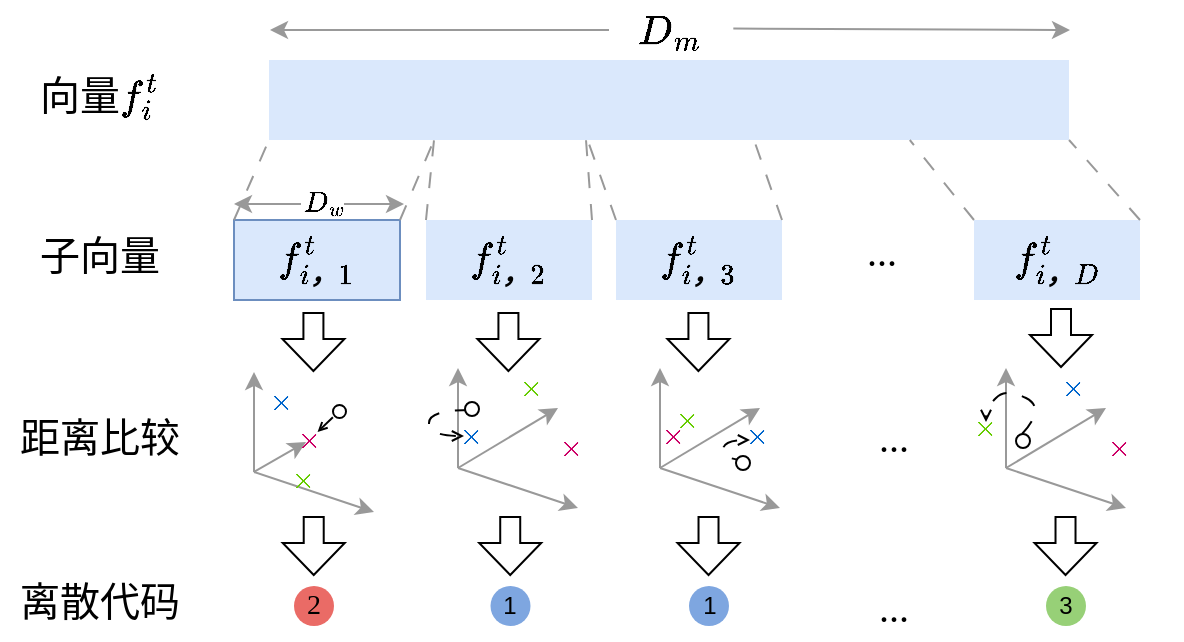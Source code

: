 <mxfile version="26.0.14">
  <diagram name="第 1 页" id="QJdAw4eCsFXrdTgtcEzi">
    <mxGraphModel dx="1141" dy="1014" grid="1" gridSize="10" guides="1" tooltips="1" connect="1" arrows="1" fold="1" page="1" pageScale="1" pageWidth="827" pageHeight="1169" math="1" shadow="0">
      <root>
        <mxCell id="0" />
        <mxCell id="1" parent="0" />
        <mxCell id="fbFfoVUqZsGmRxwtsNzw-1" value="" style="rounded=0;whiteSpace=wrap;html=1;fillColor=#dae8fc;strokeColor=none;" vertex="1" parent="1">
          <mxGeometry x="184.5" y="70" width="400" height="40" as="geometry" />
        </mxCell>
        <mxCell id="fbFfoVUqZsGmRxwtsNzw-2" value="&lt;font face=&quot;Times New Roman&quot; style=&quot;font-size: 20px;&quot;&gt;$$向量&amp;nbsp; f_{i}^{t}$$&lt;/font&gt;" style="text;strokeColor=none;align=center;fillColor=none;html=1;verticalAlign=middle;whiteSpace=wrap;rounded=0;" vertex="1" parent="1">
          <mxGeometry x="60" y="67" width="80" height="40" as="geometry" />
        </mxCell>
        <mxCell id="fbFfoVUqZsGmRxwtsNzw-3" value="" style="endArrow=classic;html=1;rounded=0;exitX=0;exitY=0.5;exitDx=0;exitDy=0;strokeColor=#999999;align=center;verticalAlign=middle;fontFamily=Helvetica;fontSize=11;fontColor=default;labelBackgroundColor=default;" edge="1" parent="1" source="fbFfoVUqZsGmRxwtsNzw-4">
          <mxGeometry width="50" height="50" relative="1" as="geometry">
            <mxPoint x="278" y="150" as="sourcePoint" />
            <mxPoint x="185" y="55" as="targetPoint" />
          </mxGeometry>
        </mxCell>
        <mxCell id="fbFfoVUqZsGmRxwtsNzw-4" value="&lt;font style=&quot;font-size: 20px;&quot; face=&quot;Times New Roman&quot;&gt;$$D_m$$&lt;/font&gt;" style="text;strokeColor=none;align=center;fillColor=none;html=1;verticalAlign=middle;whiteSpace=wrap;rounded=0;" vertex="1" parent="1">
          <mxGeometry x="354.5" y="40" width="60" height="30" as="geometry" />
        </mxCell>
        <mxCell id="fbFfoVUqZsGmRxwtsNzw-5" value="" style="endArrow=classic;html=1;rounded=0;exitX=1.036;exitY=0.476;exitDx=0;exitDy=0;exitPerimeter=0;strokeColor=#999999;align=center;verticalAlign=middle;fontFamily=Helvetica;fontSize=11;fontColor=default;labelBackgroundColor=default;" edge="1" parent="1" source="fbFfoVUqZsGmRxwtsNzw-4">
          <mxGeometry width="50" height="50" relative="1" as="geometry">
            <mxPoint x="365" y="65" as="sourcePoint" />
            <mxPoint x="585" y="55" as="targetPoint" />
          </mxGeometry>
        </mxCell>
        <mxCell id="fbFfoVUqZsGmRxwtsNzw-6" value="&lt;b&gt;&lt;font style=&quot;font-size: 20px;&quot; face=&quot;Times New Roman&quot;&gt;$$f_{i，1}^{t}$$&lt;/font&gt;&lt;/b&gt;" style="rounded=0;whiteSpace=wrap;html=1;strokeColor=#6c8ebf;fillColor=#dae8fc;" vertex="1" parent="1">
          <mxGeometry x="167" y="150" width="83" height="40" as="geometry" />
        </mxCell>
        <mxCell id="fbFfoVUqZsGmRxwtsNzw-7" value="&lt;b&gt;&lt;font style=&quot;font-size: 20px;&quot; face=&quot;Times New Roman&quot;&gt;$$f_{i，2}^{t}$$&lt;/font&gt;&lt;/b&gt;" style="rounded=0;whiteSpace=wrap;html=1;fillColor=#dae8fc;strokeColor=none;" vertex="1" parent="1">
          <mxGeometry x="263" y="150" width="83" height="40" as="geometry" />
        </mxCell>
        <mxCell id="fbFfoVUqZsGmRxwtsNzw-8" value="&lt;b&gt;&lt;font style=&quot;font-size: 20px;&quot; face=&quot;Times New Roman&quot;&gt;$$f_{i，D}^{t}$$&lt;/font&gt;&lt;/b&gt;" style="rounded=0;whiteSpace=wrap;html=1;fillColor=#dae8fc;strokeColor=none;" vertex="1" parent="1">
          <mxGeometry x="537" y="150" width="83" height="40" as="geometry" />
        </mxCell>
        <mxCell id="fbFfoVUqZsGmRxwtsNzw-9" value="" style="endArrow=none;html=1;rounded=0;exitX=0;exitY=0;exitDx=0;exitDy=0;entryX=0;entryY=1;entryDx=0;entryDy=0;dashed=1;dashPattern=8 8;strokeColor=#999999;align=center;verticalAlign=middle;fontFamily=Helvetica;fontSize=11;fontColor=default;labelBackgroundColor=default;startFill=0;" edge="1" parent="1" source="fbFfoVUqZsGmRxwtsNzw-6" target="fbFfoVUqZsGmRxwtsNzw-1">
          <mxGeometry width="50" height="50" relative="1" as="geometry">
            <mxPoint x="297" y="170" as="sourcePoint" />
            <mxPoint x="187" y="120" as="targetPoint" />
          </mxGeometry>
        </mxCell>
        <mxCell id="fbFfoVUqZsGmRxwtsNzw-10" value="" style="endArrow=none;html=1;rounded=0;exitX=0;exitY=0;exitDx=0;exitDy=0;entryX=0;entryY=1;entryDx=0;entryDy=0;dashed=1;dashPattern=8 8;strokeColor=#999999;align=center;verticalAlign=middle;fontFamily=Helvetica;fontSize=11;fontColor=default;labelBackgroundColor=default;startFill=0;" edge="1" parent="1">
          <mxGeometry width="50" height="50" relative="1" as="geometry">
            <mxPoint x="250" y="150" as="sourcePoint" />
            <mxPoint x="267" y="110" as="targetPoint" />
          </mxGeometry>
        </mxCell>
        <mxCell id="fbFfoVUqZsGmRxwtsNzw-11" value="" style="endArrow=none;html=1;rounded=0;exitX=0;exitY=0;exitDx=0;exitDy=0;dashed=1;dashPattern=8 8;strokeColor=#999999;align=center;verticalAlign=middle;fontFamily=Helvetica;fontSize=11;fontColor=default;labelBackgroundColor=default;startFill=0;" edge="1" parent="1" source="fbFfoVUqZsGmRxwtsNzw-7">
          <mxGeometry width="50" height="50" relative="1" as="geometry">
            <mxPoint x="260" y="160" as="sourcePoint" />
            <mxPoint x="267" y="110" as="targetPoint" />
          </mxGeometry>
        </mxCell>
        <mxCell id="fbFfoVUqZsGmRxwtsNzw-12" value="" style="endArrow=none;html=1;rounded=0;exitX=1;exitY=0;exitDx=0;exitDy=0;dashed=1;dashPattern=8 8;strokeColor=#999999;align=center;verticalAlign=middle;fontFamily=Helvetica;fontSize=11;fontColor=default;labelBackgroundColor=default;startFill=0;" edge="1" parent="1" source="fbFfoVUqZsGmRxwtsNzw-7">
          <mxGeometry width="50" height="50" relative="1" as="geometry">
            <mxPoint x="369" y="150" as="sourcePoint" />
            <mxPoint x="343" y="110" as="targetPoint" />
          </mxGeometry>
        </mxCell>
        <mxCell id="fbFfoVUqZsGmRxwtsNzw-13" value="&lt;font style=&quot;font-size: 20px;&quot; face=&quot;Times New Roman&quot;&gt;...&lt;/font&gt;" style="text;strokeColor=none;align=center;fillColor=none;html=1;verticalAlign=middle;whiteSpace=wrap;rounded=0;" vertex="1" parent="1">
          <mxGeometry x="461" y="150" width="60" height="30" as="geometry" />
        </mxCell>
        <mxCell id="fbFfoVUqZsGmRxwtsNzw-14" value="" style="endArrow=none;html=1;rounded=0;exitX=0;exitY=0;exitDx=0;exitDy=0;dashed=1;dashPattern=8 8;entryX=0.801;entryY=1;entryDx=0;entryDy=0;entryPerimeter=0;strokeColor=#999999;align=center;verticalAlign=middle;fontFamily=Helvetica;fontSize=11;fontColor=default;labelBackgroundColor=default;startFill=0;" edge="1" parent="1" source="fbFfoVUqZsGmRxwtsNzw-8" target="fbFfoVUqZsGmRxwtsNzw-1">
          <mxGeometry width="50" height="50" relative="1" as="geometry">
            <mxPoint x="356" y="160" as="sourcePoint" />
            <mxPoint x="353" y="120" as="targetPoint" />
          </mxGeometry>
        </mxCell>
        <mxCell id="fbFfoVUqZsGmRxwtsNzw-15" value="" style="endArrow=none;html=1;rounded=0;exitX=1;exitY=0;exitDx=0;exitDy=0;dashed=1;dashPattern=8 8;entryX=1;entryY=1;entryDx=0;entryDy=0;strokeColor=#999999;align=center;verticalAlign=middle;fontFamily=Helvetica;fontSize=11;fontColor=default;labelBackgroundColor=default;startFill=0;" edge="1" parent="1" source="fbFfoVUqZsGmRxwtsNzw-8" target="fbFfoVUqZsGmRxwtsNzw-1">
          <mxGeometry width="50" height="50" relative="1" as="geometry">
            <mxPoint x="547" y="160" as="sourcePoint" />
            <mxPoint x="538" y="121" as="targetPoint" />
          </mxGeometry>
        </mxCell>
        <mxCell id="fbFfoVUqZsGmRxwtsNzw-16" value="&lt;b&gt;&lt;font style=&quot;font-size: 20px;&quot; face=&quot;Times New Roman&quot;&gt;$$f_{i，3}^{t}$$&lt;/font&gt;&lt;/b&gt;" style="rounded=0;whiteSpace=wrap;html=1;strokeColor=none;fillColor=#dae8fc;" vertex="1" parent="1">
          <mxGeometry x="358" y="150" width="83" height="40" as="geometry" />
        </mxCell>
        <mxCell id="fbFfoVUqZsGmRxwtsNzw-17" value="" style="endArrow=none;html=1;rounded=0;exitX=0;exitY=0;exitDx=0;exitDy=0;dashed=1;dashPattern=8 8;entryX=0.398;entryY=0.993;entryDx=0;entryDy=0;entryPerimeter=0;strokeColor=#999999;align=center;verticalAlign=middle;fontFamily=Helvetica;fontSize=11;fontColor=default;labelBackgroundColor=default;startFill=0;" edge="1" parent="1" source="fbFfoVUqZsGmRxwtsNzw-16" target="fbFfoVUqZsGmRxwtsNzw-1">
          <mxGeometry width="50" height="50" relative="1" as="geometry">
            <mxPoint x="356" y="160" as="sourcePoint" />
            <mxPoint x="353" y="120" as="targetPoint" />
          </mxGeometry>
        </mxCell>
        <mxCell id="fbFfoVUqZsGmRxwtsNzw-18" value="" style="endArrow=none;html=1;rounded=0;exitX=0;exitY=0;exitDx=0;exitDy=0;dashed=1;dashPattern=8 8;entryX=0.398;entryY=0.993;entryDx=0;entryDy=0;entryPerimeter=0;strokeColor=#999999;align=center;verticalAlign=middle;fontFamily=Helvetica;fontSize=11;fontColor=default;labelBackgroundColor=default;startFill=0;" edge="1" parent="1">
          <mxGeometry width="50" height="50" relative="1" as="geometry">
            <mxPoint x="441" y="150" as="sourcePoint" />
            <mxPoint x="427" y="110" as="targetPoint" />
          </mxGeometry>
        </mxCell>
        <mxCell id="fbFfoVUqZsGmRxwtsNzw-28" value="&lt;font style=&quot;font-size: 14px;&quot; face=&quot;Times New Roman&quot;&gt;2&lt;/font&gt;" style="ellipse;whiteSpace=wrap;html=1;aspect=fixed;fillColor=#EA6B66;strokeColor=none;" vertex="1" parent="1">
          <mxGeometry x="197" y="333" width="20" height="20" as="geometry" />
        </mxCell>
        <mxCell id="fbFfoVUqZsGmRxwtsNzw-29" value="&lt;font face=&quot;宋体&quot; style=&quot;font-size: 20px;&quot;&gt;子向量&lt;/font&gt;" style="text;strokeColor=none;align=center;fillColor=none;html=1;verticalAlign=middle;whiteSpace=wrap;rounded=0;" vertex="1" parent="1">
          <mxGeometry x="60" y="149.5" width="80" height="35" as="geometry" />
        </mxCell>
        <mxCell id="fbFfoVUqZsGmRxwtsNzw-30" value="1" style="ellipse;whiteSpace=wrap;html=1;aspect=fixed;align=center;verticalAlign=middle;fontFamily=Helvetica;fontSize=12;fontColor=default;fillColor=#7EA6E0;strokeColor=none;" vertex="1" parent="1">
          <mxGeometry x="295.25" y="333" width="20" height="20" as="geometry" />
        </mxCell>
        <mxCell id="fbFfoVUqZsGmRxwtsNzw-31" value="1" style="ellipse;whiteSpace=wrap;html=1;aspect=fixed;align=center;verticalAlign=middle;fontFamily=Helvetica;fontSize=12;fontColor=default;fillColor=#7EA6E0;strokeColor=none;" vertex="1" parent="1">
          <mxGeometry x="394.5" y="333" width="20" height="20" as="geometry" />
        </mxCell>
        <mxCell id="fbFfoVUqZsGmRxwtsNzw-32" value="3" style="ellipse;whiteSpace=wrap;html=1;aspect=fixed;align=center;verticalAlign=middle;fontFamily=Helvetica;fontSize=12;fontColor=default;fillColor=#97D077;strokeColor=none;" vertex="1" parent="1">
          <mxGeometry x="573" y="333" width="20" height="20" as="geometry" />
        </mxCell>
        <mxCell id="fbFfoVUqZsGmRxwtsNzw-33" value="&lt;font face=&quot;宋体&quot;&gt;&lt;span style=&quot;font-size: 20px;&quot;&gt;离散代码&lt;/span&gt;&lt;/font&gt;" style="text;strokeColor=none;align=center;fillColor=none;html=1;verticalAlign=middle;whiteSpace=wrap;rounded=0;" vertex="1" parent="1">
          <mxGeometry x="50" y="320" width="100" height="40" as="geometry" />
        </mxCell>
        <mxCell id="fbFfoVUqZsGmRxwtsNzw-34" value="&lt;font face=&quot;宋体&quot;&gt;&lt;span style=&quot;font-size: 20px;&quot;&gt;距离比较&lt;/span&gt;&lt;/font&gt;" style="text;strokeColor=none;align=center;fillColor=none;html=1;verticalAlign=middle;whiteSpace=wrap;rounded=0;" vertex="1" parent="1">
          <mxGeometry x="55" y="238" width="90" height="40" as="geometry" />
        </mxCell>
        <mxCell id="fbFfoVUqZsGmRxwtsNzw-35" value="&lt;font style=&quot;font-size: 20px;&quot; face=&quot;Times New Roman&quot;&gt;...&lt;/font&gt;" style="text;strokeColor=none;align=center;fillColor=none;html=1;verticalAlign=middle;whiteSpace=wrap;rounded=0;" vertex="1" parent="1">
          <mxGeometry x="467" y="243" width="60" height="30" as="geometry" />
        </mxCell>
        <mxCell id="fbFfoVUqZsGmRxwtsNzw-36" value="&lt;font style=&quot;font-size: 20px;&quot; face=&quot;Times New Roman&quot;&gt;...&lt;/font&gt;" style="text;strokeColor=none;align=center;fillColor=none;html=1;verticalAlign=middle;whiteSpace=wrap;rounded=0;" vertex="1" parent="1">
          <mxGeometry x="467" y="328" width="60" height="30" as="geometry" />
        </mxCell>
        <mxCell id="fbFfoVUqZsGmRxwtsNzw-37" value="" style="shape=flexArrow;endArrow=classic;html=1;rounded=0;endSize=5;startSize=4;" edge="1" parent="1">
          <mxGeometry width="50" height="50" relative="1" as="geometry">
            <mxPoint x="206.86" y="298" as="sourcePoint" />
            <mxPoint x="206.86" y="328" as="targetPoint" />
          </mxGeometry>
        </mxCell>
        <mxCell id="fbFfoVUqZsGmRxwtsNzw-38" value="" style="shape=flexArrow;endArrow=classic;html=1;rounded=0;endSize=5;startSize=4;" edge="1" parent="1">
          <mxGeometry width="50" height="50" relative="1" as="geometry">
            <mxPoint x="305.11" y="298" as="sourcePoint" />
            <mxPoint x="305.11" y="328" as="targetPoint" />
          </mxGeometry>
        </mxCell>
        <mxCell id="fbFfoVUqZsGmRxwtsNzw-39" value="" style="shape=flexArrow;endArrow=classic;html=1;rounded=0;endSize=5;startSize=4;" edge="1" parent="1">
          <mxGeometry width="50" height="50" relative="1" as="geometry">
            <mxPoint x="404.26" y="298" as="sourcePoint" />
            <mxPoint x="404.26" y="328" as="targetPoint" />
          </mxGeometry>
        </mxCell>
        <mxCell id="fbFfoVUqZsGmRxwtsNzw-40" value="" style="shape=flexArrow;endArrow=classic;html=1;rounded=0;endSize=5;startSize=4;" edge="1" parent="1">
          <mxGeometry width="50" height="50" relative="1" as="geometry">
            <mxPoint x="582.76" y="298" as="sourcePoint" />
            <mxPoint x="582.76" y="328" as="targetPoint" />
          </mxGeometry>
        </mxCell>
        <mxCell id="fbFfoVUqZsGmRxwtsNzw-41" value="" style="shape=flexArrow;endArrow=classic;html=1;rounded=0;endSize=5;startSize=4;" edge="1" parent="1">
          <mxGeometry width="50" height="50" relative="1" as="geometry">
            <mxPoint x="206.71" y="196" as="sourcePoint" />
            <mxPoint x="206.71" y="226" as="targetPoint" />
          </mxGeometry>
        </mxCell>
        <mxCell id="fbFfoVUqZsGmRxwtsNzw-42" value="" style="shape=flexArrow;endArrow=classic;html=1;rounded=0;endSize=5;startSize=4;" edge="1" parent="1">
          <mxGeometry width="50" height="50" relative="1" as="geometry">
            <mxPoint x="304.21" y="196" as="sourcePoint" />
            <mxPoint x="304.21" y="226" as="targetPoint" />
          </mxGeometry>
        </mxCell>
        <mxCell id="fbFfoVUqZsGmRxwtsNzw-43" value="" style="shape=flexArrow;endArrow=classic;html=1;rounded=0;endSize=5;startSize=4;" edge="1" parent="1">
          <mxGeometry width="50" height="50" relative="1" as="geometry">
            <mxPoint x="399.21" y="196" as="sourcePoint" />
            <mxPoint x="399.21" y="226" as="targetPoint" />
          </mxGeometry>
        </mxCell>
        <mxCell id="fbFfoVUqZsGmRxwtsNzw-44" value="" style="shape=flexArrow;endArrow=classic;html=1;rounded=0;endSize=5;startSize=4;" edge="1" parent="1">
          <mxGeometry width="50" height="50" relative="1" as="geometry">
            <mxPoint x="580.5" y="194" as="sourcePoint" />
            <mxPoint x="580.5" y="224" as="targetPoint" />
          </mxGeometry>
        </mxCell>
        <mxCell id="fbFfoVUqZsGmRxwtsNzw-45" value="" style="endArrow=classic;html=1;rounded=0;strokeColor=#999999;" edge="1" parent="1">
          <mxGeometry width="50" height="50" relative="1" as="geometry">
            <mxPoint x="177" y="276" as="sourcePoint" />
            <mxPoint x="177" y="226" as="targetPoint" />
          </mxGeometry>
        </mxCell>
        <mxCell id="fbFfoVUqZsGmRxwtsNzw-46" value="" style="endArrow=classic;html=1;rounded=0;strokeColor=#999999;align=center;verticalAlign=middle;fontFamily=Helvetica;fontSize=11;fontColor=default;labelBackgroundColor=default;" edge="1" parent="1">
          <mxGeometry width="50" height="50" relative="1" as="geometry">
            <mxPoint x="177" y="276" as="sourcePoint" />
            <mxPoint x="237" y="296" as="targetPoint" />
          </mxGeometry>
        </mxCell>
        <mxCell id="fbFfoVUqZsGmRxwtsNzw-47" value="" style="endArrow=classic;html=1;rounded=0;strokeColor=#999999;align=center;verticalAlign=middle;fontFamily=Helvetica;fontSize=11;fontColor=default;labelBackgroundColor=default;" edge="1" parent="1">
          <mxGeometry width="50" height="50" relative="1" as="geometry">
            <mxPoint x="177" y="276" as="sourcePoint" />
            <mxPoint x="203" y="261" as="targetPoint" />
          </mxGeometry>
        </mxCell>
        <mxCell id="fbFfoVUqZsGmRxwtsNzw-48" value="&lt;font style=&quot;color: rgb(0, 102, 204);&quot; face=&quot;Times New Roman&quot;&gt;&lt;span style=&quot;font-size: 14px;&quot;&gt;&lt;b style=&quot;&quot;&gt;$$\times$$&lt;/b&gt;&lt;/span&gt;&lt;/font&gt;" style="text;strokeColor=none;align=center;fillColor=none;html=1;verticalAlign=middle;whiteSpace=wrap;rounded=0;strokeWidth=6;" vertex="1" parent="1">
          <mxGeometry x="180.5" y="231" width="20" height="20" as="geometry" />
        </mxCell>
        <mxCell id="fbFfoVUqZsGmRxwtsNzw-49" value="&lt;font style=&quot;color: rgb(204, 0, 102);&quot; face=&quot;Times New Roman&quot;&gt;&lt;span style=&quot;font-size: 14px;&quot;&gt;$$\times$$&lt;/span&gt;&lt;/font&gt;" style="text;strokeColor=none;align=center;fillColor=none;html=1;verticalAlign=middle;whiteSpace=wrap;rounded=0;" vertex="1" parent="1">
          <mxGeometry x="195" y="250" width="20" height="20" as="geometry" />
        </mxCell>
        <mxCell id="fbFfoVUqZsGmRxwtsNzw-50" style="rounded=0;orthogonalLoop=1;jettySize=auto;html=1;exitX=1.072;exitY=-0.07;exitDx=0;exitDy=0;endArrow=open;endFill=0;startSize=9;endSize=3;exitPerimeter=0;" edge="1" parent="1" source="fbFfoVUqZsGmRxwtsNzw-49">
          <mxGeometry relative="1" as="geometry">
            <mxPoint x="221.952" y="242.548" as="sourcePoint" />
            <mxPoint x="208.787" y="256" as="targetPoint" />
          </mxGeometry>
        </mxCell>
        <mxCell id="fbFfoVUqZsGmRxwtsNzw-51" value="" style="ellipse;whiteSpace=wrap;html=1;aspect=fixed;strokeWidth=1;" vertex="1" parent="1">
          <mxGeometry x="216.5" y="242.5" width="6.5" height="6.5" as="geometry" />
        </mxCell>
        <mxCell id="fbFfoVUqZsGmRxwtsNzw-52" value="&lt;font style=&quot;color: rgb(102, 204, 0);&quot; face=&quot;Times New Roman&quot;&gt;&lt;span style=&quot;font-size: 14px;&quot;&gt;$$\times$$&lt;/span&gt;&lt;/font&gt;" style="text;strokeColor=none;align=center;fillColor=none;html=1;verticalAlign=middle;whiteSpace=wrap;rounded=0;" vertex="1" parent="1">
          <mxGeometry x="192" y="270" width="20" height="20" as="geometry" />
        </mxCell>
        <mxCell id="fbFfoVUqZsGmRxwtsNzw-53" value="" style="endArrow=classic;html=1;rounded=0;strokeColor=#999999;align=center;verticalAlign=middle;fontFamily=Helvetica;fontSize=11;fontColor=default;labelBackgroundColor=default;" edge="1" parent="1">
          <mxGeometry width="50" height="50" relative="1" as="geometry">
            <mxPoint x="279" y="274" as="sourcePoint" />
            <mxPoint x="279" y="224" as="targetPoint" />
          </mxGeometry>
        </mxCell>
        <mxCell id="fbFfoVUqZsGmRxwtsNzw-54" value="" style="endArrow=classic;html=1;rounded=0;strokeColor=#999999;align=center;verticalAlign=middle;fontFamily=Helvetica;fontSize=11;fontColor=default;labelBackgroundColor=default;" edge="1" parent="1">
          <mxGeometry width="50" height="50" relative="1" as="geometry">
            <mxPoint x="279" y="274" as="sourcePoint" />
            <mxPoint x="339" y="294" as="targetPoint" />
          </mxGeometry>
        </mxCell>
        <mxCell id="fbFfoVUqZsGmRxwtsNzw-55" value="" style="endArrow=classic;html=1;rounded=0;strokeColor=#999999;align=center;verticalAlign=middle;fontFamily=Helvetica;fontSize=11;fontColor=default;labelBackgroundColor=default;" edge="1" parent="1">
          <mxGeometry width="50" height="50" relative="1" as="geometry">
            <mxPoint x="279" y="274" as="sourcePoint" />
            <mxPoint x="329" y="244" as="targetPoint" />
          </mxGeometry>
        </mxCell>
        <mxCell id="fbFfoVUqZsGmRxwtsNzw-56" value="&lt;font style=&quot;color: rgb(0, 102, 204);&quot; face=&quot;Times New Roman&quot;&gt;&lt;span style=&quot;font-size: 14px;&quot;&gt;$$\times$$&lt;/span&gt;&lt;/font&gt;" style="text;strokeColor=none;align=center;fillColor=none;html=1;verticalAlign=middle;whiteSpace=wrap;rounded=0;" vertex="1" parent="1">
          <mxGeometry x="276" y="248" width="20" height="20" as="geometry" />
        </mxCell>
        <mxCell id="fbFfoVUqZsGmRxwtsNzw-57" value="&lt;font style=&quot;color: rgb(204, 0, 102);&quot; face=&quot;Times New Roman&quot;&gt;&lt;span style=&quot;font-size: 14px;&quot;&gt;$$\times$$&lt;/span&gt;&lt;/font&gt;" style="text;strokeColor=none;align=center;fillColor=none;html=1;verticalAlign=middle;whiteSpace=wrap;rounded=0;" vertex="1" parent="1">
          <mxGeometry x="326" y="254" width="20" height="20" as="geometry" />
        </mxCell>
        <mxCell id="fbFfoVUqZsGmRxwtsNzw-58" style="edgeStyle=orthogonalEdgeStyle;rounded=0;orthogonalLoop=1;jettySize=auto;html=1;curved=1;endArrow=open;endFill=0;endSize=4;dashed=1;dashPattern=8 8;" edge="1" parent="1">
          <mxGeometry relative="1" as="geometry">
            <mxPoint x="285.5" y="245" as="sourcePoint" />
            <mxPoint x="282" y="258.0" as="targetPoint" />
            <Array as="points">
              <mxPoint x="264.5" y="245" />
              <mxPoint x="264.5" y="258" />
            </Array>
          </mxGeometry>
        </mxCell>
        <mxCell id="fbFfoVUqZsGmRxwtsNzw-59" value="" style="ellipse;whiteSpace=wrap;html=1;aspect=fixed;strokeWidth=1;" vertex="1" parent="1">
          <mxGeometry x="282.5" y="241" width="7" height="7" as="geometry" />
        </mxCell>
        <mxCell id="fbFfoVUqZsGmRxwtsNzw-60" value="&lt;font style=&quot;color: rgb(102, 204, 0);&quot; face=&quot;Times New Roman&quot;&gt;&lt;span style=&quot;font-size: 14px;&quot;&gt;$$\times$$&lt;/span&gt;&lt;/font&gt;" style="text;strokeColor=none;align=center;fillColor=none;html=1;verticalAlign=middle;whiteSpace=wrap;rounded=0;" vertex="1" parent="1">
          <mxGeometry x="306" y="224" width="20" height="20" as="geometry" />
        </mxCell>
        <mxCell id="fbFfoVUqZsGmRxwtsNzw-61" value="" style="endArrow=classic;html=1;rounded=0;strokeColor=#999999;align=center;verticalAlign=middle;fontFamily=Helvetica;fontSize=11;fontColor=default;labelBackgroundColor=default;" edge="1" parent="1">
          <mxGeometry width="50" height="50" relative="1" as="geometry">
            <mxPoint x="380" y="274" as="sourcePoint" />
            <mxPoint x="380" y="224" as="targetPoint" />
          </mxGeometry>
        </mxCell>
        <mxCell id="fbFfoVUqZsGmRxwtsNzw-62" value="" style="endArrow=classic;html=1;rounded=0;strokeColor=#999999;align=center;verticalAlign=middle;fontFamily=Helvetica;fontSize=11;fontColor=default;labelBackgroundColor=default;" edge="1" parent="1">
          <mxGeometry width="50" height="50" relative="1" as="geometry">
            <mxPoint x="380" y="274" as="sourcePoint" />
            <mxPoint x="440" y="294" as="targetPoint" />
          </mxGeometry>
        </mxCell>
        <mxCell id="fbFfoVUqZsGmRxwtsNzw-63" value="" style="endArrow=classic;html=1;rounded=0;strokeColor=#999999;align=center;verticalAlign=middle;fontFamily=Helvetica;fontSize=11;fontColor=default;labelBackgroundColor=default;" edge="1" parent="1">
          <mxGeometry width="50" height="50" relative="1" as="geometry">
            <mxPoint x="380" y="274" as="sourcePoint" />
            <mxPoint x="430" y="244" as="targetPoint" />
          </mxGeometry>
        </mxCell>
        <mxCell id="fbFfoVUqZsGmRxwtsNzw-64" value="&lt;font style=&quot;color: rgb(0, 102, 204);&quot; face=&quot;Times New Roman&quot;&gt;&lt;span style=&quot;font-size: 14px;&quot;&gt;$$\times$$&lt;/span&gt;&lt;/font&gt;" style="text;strokeColor=none;align=center;fillColor=none;html=1;verticalAlign=middle;whiteSpace=wrap;rounded=0;" vertex="1" parent="1">
          <mxGeometry x="419" y="248" width="20" height="20" as="geometry" />
        </mxCell>
        <mxCell id="fbFfoVUqZsGmRxwtsNzw-65" value="&lt;font style=&quot;color: rgb(204, 0, 102);&quot; face=&quot;Times New Roman&quot;&gt;&lt;span style=&quot;font-size: 14px;&quot;&gt;$$\times$$&lt;/span&gt;&lt;/font&gt;" style="text;strokeColor=none;align=center;fillColor=none;html=1;verticalAlign=middle;whiteSpace=wrap;rounded=0;" vertex="1" parent="1">
          <mxGeometry x="377" y="248" width="20" height="20" as="geometry" />
        </mxCell>
        <mxCell id="fbFfoVUqZsGmRxwtsNzw-66" style="edgeStyle=orthogonalEdgeStyle;rounded=0;orthogonalLoop=1;jettySize=auto;html=1;exitX=0.5;exitY=0;exitDx=0;exitDy=0;entryX=0;entryY=0.5;entryDx=0;entryDy=0;curved=1;endArrow=open;endFill=0;endSize=4;dashed=1;dashPattern=8 8;startSize=6;" edge="1" parent="1">
          <mxGeometry relative="1" as="geometry">
            <mxPoint x="424" y="270" as="sourcePoint" />
            <mxPoint x="425" y="260" as="targetPoint" />
            <Array as="points">
              <mxPoint x="411.5" y="270" />
              <mxPoint x="411.5" y="260" />
            </Array>
          </mxGeometry>
        </mxCell>
        <mxCell id="fbFfoVUqZsGmRxwtsNzw-67" value="" style="ellipse;whiteSpace=wrap;html=1;aspect=fixed;strokeWidth=1;" vertex="1" parent="1">
          <mxGeometry x="418" y="268" width="7" height="7" as="geometry" />
        </mxCell>
        <mxCell id="fbFfoVUqZsGmRxwtsNzw-68" value="&lt;font style=&quot;color: rgb(102, 204, 0);&quot; face=&quot;Times New Roman&quot;&gt;&lt;span style=&quot;font-size: 14px;&quot;&gt;$$\times$$&lt;/span&gt;&lt;/font&gt;" style="text;strokeColor=none;align=center;fillColor=none;html=1;verticalAlign=middle;whiteSpace=wrap;rounded=0;" vertex="1" parent="1">
          <mxGeometry x="384" y="240" width="20" height="20" as="geometry" />
        </mxCell>
        <mxCell id="fbFfoVUqZsGmRxwtsNzw-69" value="&lt;font style=&quot;font-size: 14px;&quot; face=&quot;Times New Roman&quot;&gt;$$D_w$$&lt;/font&gt;" style="text;strokeColor=none;align=center;fillColor=none;html=1;verticalAlign=middle;whiteSpace=wrap;rounded=0;" vertex="1" parent="1">
          <mxGeometry x="200.5" y="134.5" width="21.5" height="15" as="geometry" />
        </mxCell>
        <mxCell id="fbFfoVUqZsGmRxwtsNzw-70" value="" style="endArrow=classic;html=1;rounded=0;strokeColor=#999999;align=center;verticalAlign=middle;fontFamily=Helvetica;fontSize=11;fontColor=default;labelBackgroundColor=default;exitX=0;exitY=0.5;exitDx=0;exitDy=0;" edge="1" parent="1" source="fbFfoVUqZsGmRxwtsNzw-69">
          <mxGeometry width="50" height="50" relative="1" as="geometry">
            <mxPoint x="237" y="30" as="sourcePoint" />
            <mxPoint x="167" y="142" as="targetPoint" />
          </mxGeometry>
        </mxCell>
        <mxCell id="fbFfoVUqZsGmRxwtsNzw-71" value="" style="endArrow=classic;html=1;rounded=0;strokeColor=#999999;align=center;verticalAlign=middle;fontFamily=Helvetica;fontSize=11;fontColor=default;labelBackgroundColor=default;exitX=1;exitY=0.5;exitDx=0;exitDy=0;" edge="1" parent="1" source="fbFfoVUqZsGmRxwtsNzw-69">
          <mxGeometry width="50" height="50" relative="1" as="geometry">
            <mxPoint x="211" y="152" as="sourcePoint" />
            <mxPoint x="252" y="142" as="targetPoint" />
          </mxGeometry>
        </mxCell>
        <mxCell id="fbFfoVUqZsGmRxwtsNzw-20" value="" style="endArrow=classic;html=1;rounded=0;strokeColor=#999999;align=center;verticalAlign=middle;fontFamily=Helvetica;fontSize=11;fontColor=default;labelBackgroundColor=default;" edge="1" parent="1">
          <mxGeometry width="50" height="50" relative="1" as="geometry">
            <mxPoint x="553" y="274" as="sourcePoint" />
            <mxPoint x="553" y="224" as="targetPoint" />
          </mxGeometry>
        </mxCell>
        <mxCell id="fbFfoVUqZsGmRxwtsNzw-21" value="" style="endArrow=classic;html=1;rounded=0;strokeColor=#999999;align=center;verticalAlign=middle;fontFamily=Helvetica;fontSize=11;fontColor=default;labelBackgroundColor=default;" edge="1" parent="1">
          <mxGeometry width="50" height="50" relative="1" as="geometry">
            <mxPoint x="553" y="274" as="sourcePoint" />
            <mxPoint x="613" y="294" as="targetPoint" />
          </mxGeometry>
        </mxCell>
        <mxCell id="fbFfoVUqZsGmRxwtsNzw-22" value="" style="endArrow=classic;html=1;rounded=0;strokeColor=#999999;align=center;verticalAlign=middle;fontFamily=Helvetica;fontSize=11;fontColor=default;labelBackgroundColor=default;" edge="1" parent="1">
          <mxGeometry width="50" height="50" relative="1" as="geometry">
            <mxPoint x="553" y="274" as="sourcePoint" />
            <mxPoint x="603" y="244" as="targetPoint" />
          </mxGeometry>
        </mxCell>
        <mxCell id="fbFfoVUqZsGmRxwtsNzw-23" value="&lt;font style=&quot;color: rgb(102, 204, 0);&quot; face=&quot;Times New Roman&quot;&gt;&lt;span style=&quot;font-size: 14px;&quot;&gt;$$\times$$&lt;/span&gt;&lt;/font&gt;" style="text;strokeColor=none;align=center;fillColor=none;html=1;verticalAlign=middle;whiteSpace=wrap;rounded=0;" vertex="1" parent="1">
          <mxGeometry x="533" y="244" width="20" height="20" as="geometry" />
        </mxCell>
        <mxCell id="fbFfoVUqZsGmRxwtsNzw-24" value="&lt;font style=&quot;color: rgb(0, 102, 204);&quot; face=&quot;Times New Roman&quot;&gt;&lt;span style=&quot;font-size: 14px;&quot;&gt;$$\times$$&lt;/span&gt;&lt;/font&gt;" style="text;strokeColor=none;align=center;fillColor=none;html=1;verticalAlign=middle;whiteSpace=wrap;rounded=0;" vertex="1" parent="1">
          <mxGeometry x="576.5" y="224" width="20" height="20" as="geometry" />
        </mxCell>
        <mxCell id="fbFfoVUqZsGmRxwtsNzw-25" value="&lt;font style=&quot;color: rgb(204, 0, 102);&quot; face=&quot;Times New Roman&quot;&gt;&lt;span style=&quot;font-size: 14px;&quot;&gt;$$\times$$&lt;/span&gt;&lt;/font&gt;" style="text;strokeColor=none;align=center;fillColor=none;html=1;verticalAlign=middle;whiteSpace=wrap;rounded=0;" vertex="1" parent="1">
          <mxGeometry x="600" y="254" width="20" height="20" as="geometry" />
        </mxCell>
        <mxCell id="fbFfoVUqZsGmRxwtsNzw-26" value="" style="ellipse;whiteSpace=wrap;html=1;aspect=fixed;strokeWidth=1;" vertex="1" parent="1">
          <mxGeometry x="558" y="257" width="7" height="7" as="geometry" />
        </mxCell>
        <mxCell id="fbFfoVUqZsGmRxwtsNzw-27" value="" style="curved=1;endArrow=open;html=1;rounded=0;exitX=0.5;exitY=0;exitDx=0;exitDy=0;entryX=0.529;entryY=0.005;entryDx=0;entryDy=0;entryPerimeter=0;endFill=0;dashed=1;dashPattern=8 8;endSize=4;" edge="1" parent="1">
          <mxGeometry width="50" height="50" relative="1" as="geometry">
            <mxPoint x="561" y="257" as="sourcePoint" />
            <mxPoint x="543" y="251" as="targetPoint" />
            <Array as="points">
              <mxPoint x="573" y="244" />
              <mxPoint x="553" y="234" />
              <mxPoint x="543" y="244" />
            </Array>
          </mxGeometry>
        </mxCell>
      </root>
    </mxGraphModel>
  </diagram>
</mxfile>
